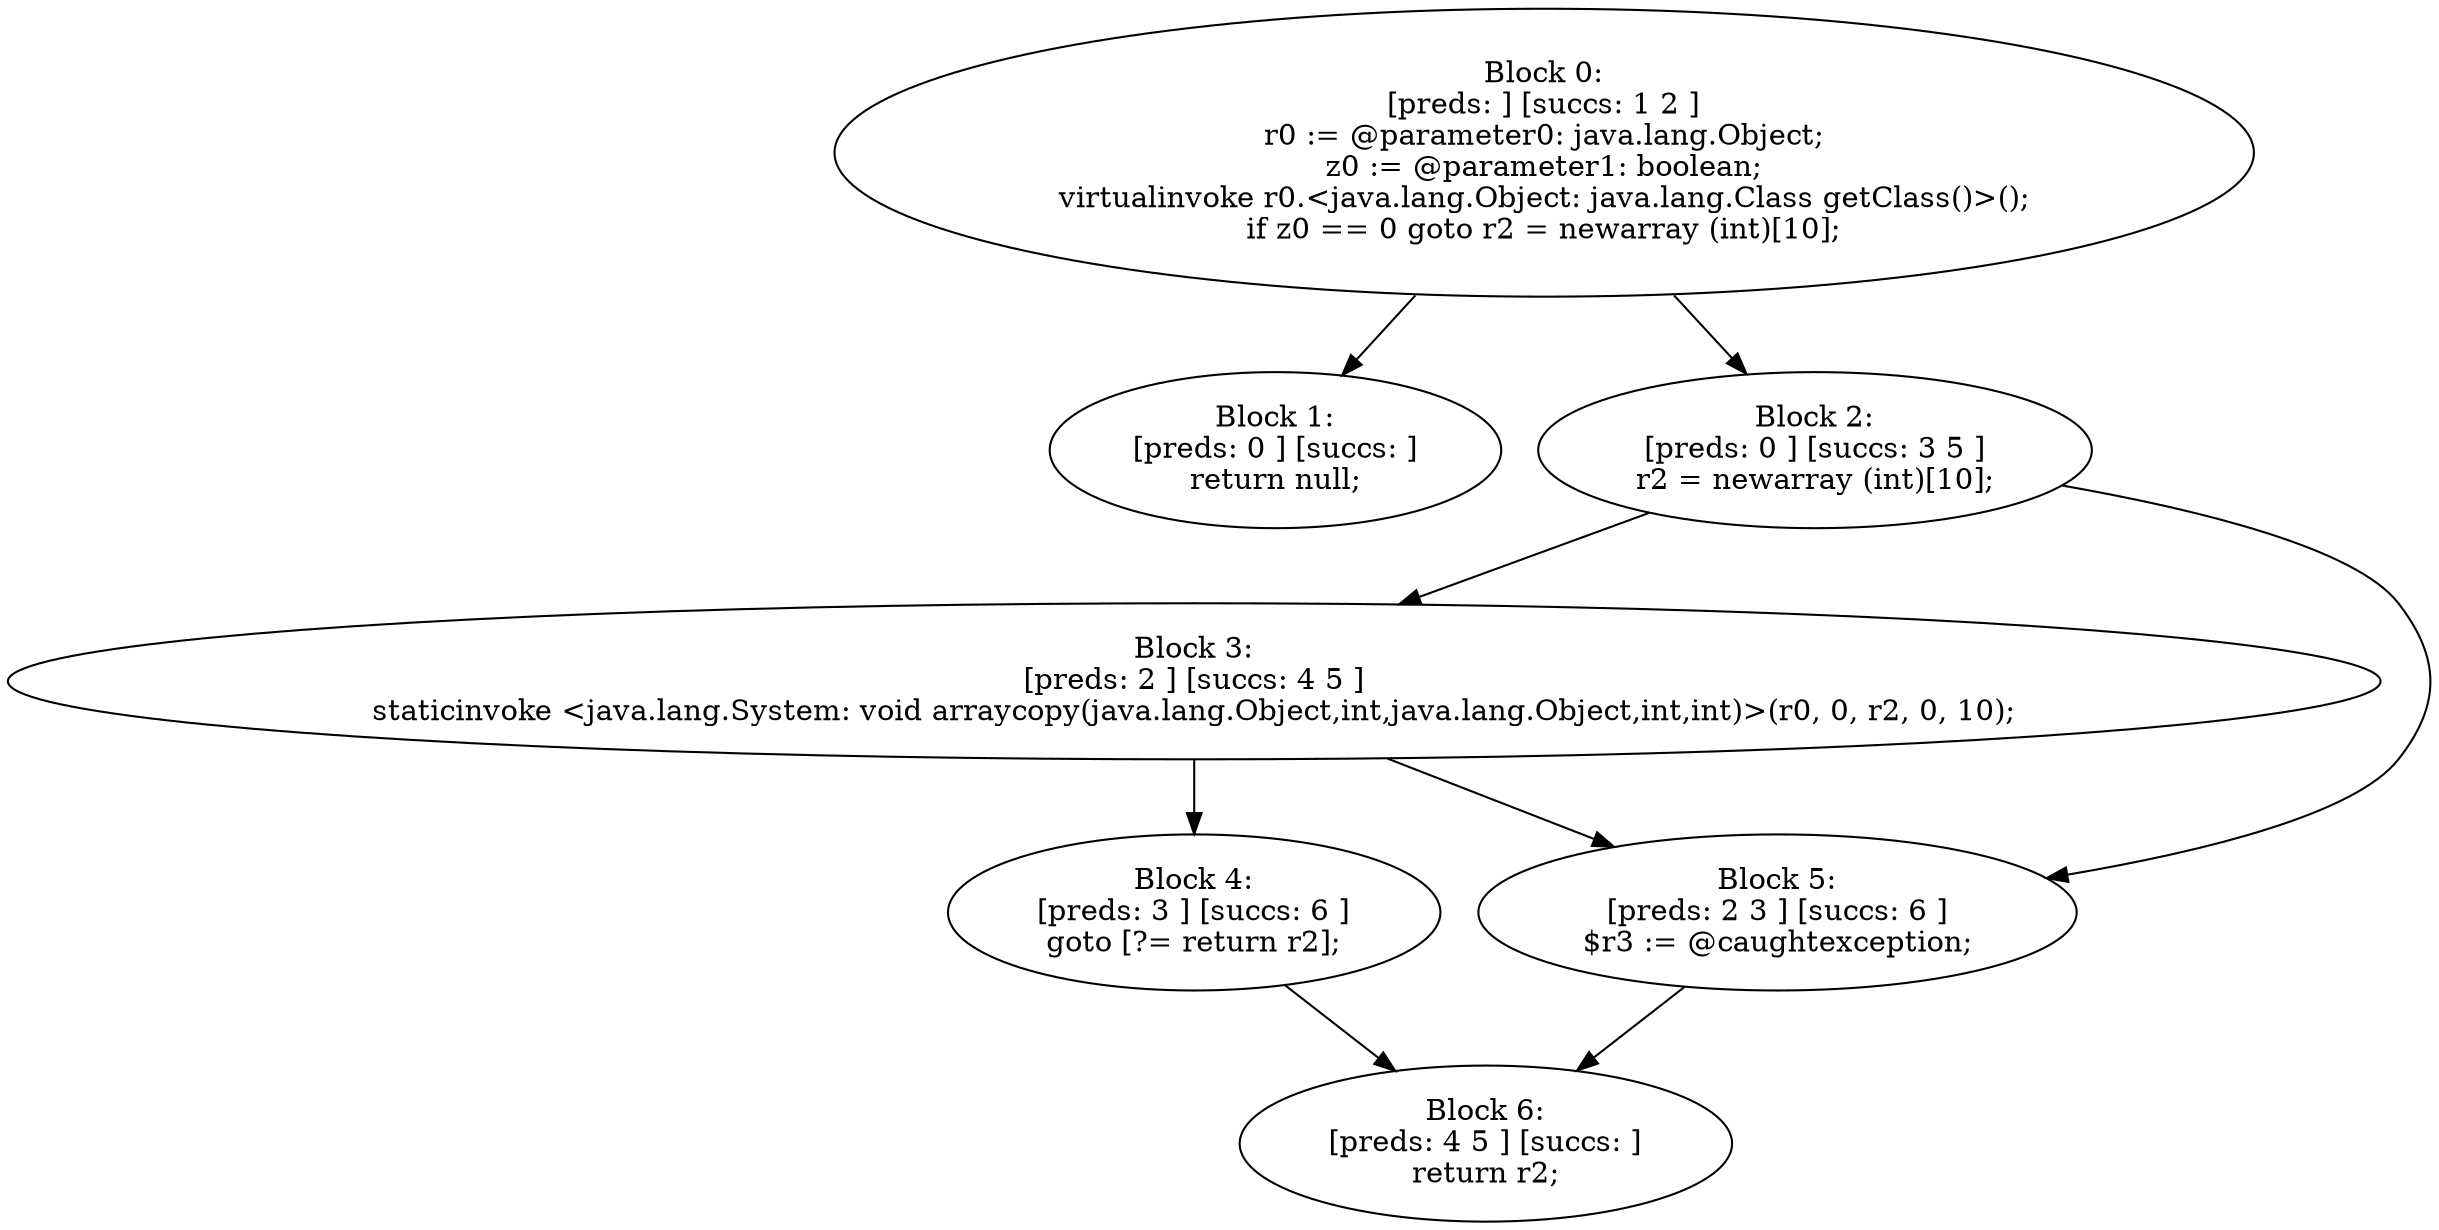 digraph "unitGraph" {
    "Block 0:
[preds: ] [succs: 1 2 ]
r0 := @parameter0: java.lang.Object;
z0 := @parameter1: boolean;
virtualinvoke r0.<java.lang.Object: java.lang.Class getClass()>();
if z0 == 0 goto r2 = newarray (int)[10];
"
    "Block 1:
[preds: 0 ] [succs: ]
return null;
"
    "Block 2:
[preds: 0 ] [succs: 3 5 ]
r2 = newarray (int)[10];
"
    "Block 3:
[preds: 2 ] [succs: 4 5 ]
staticinvoke <java.lang.System: void arraycopy(java.lang.Object,int,java.lang.Object,int,int)>(r0, 0, r2, 0, 10);
"
    "Block 4:
[preds: 3 ] [succs: 6 ]
goto [?= return r2];
"
    "Block 5:
[preds: 2 3 ] [succs: 6 ]
$r3 := @caughtexception;
"
    "Block 6:
[preds: 4 5 ] [succs: ]
return r2;
"
    "Block 0:
[preds: ] [succs: 1 2 ]
r0 := @parameter0: java.lang.Object;
z0 := @parameter1: boolean;
virtualinvoke r0.<java.lang.Object: java.lang.Class getClass()>();
if z0 == 0 goto r2 = newarray (int)[10];
"->"Block 1:
[preds: 0 ] [succs: ]
return null;
";
    "Block 0:
[preds: ] [succs: 1 2 ]
r0 := @parameter0: java.lang.Object;
z0 := @parameter1: boolean;
virtualinvoke r0.<java.lang.Object: java.lang.Class getClass()>();
if z0 == 0 goto r2 = newarray (int)[10];
"->"Block 2:
[preds: 0 ] [succs: 3 5 ]
r2 = newarray (int)[10];
";
    "Block 2:
[preds: 0 ] [succs: 3 5 ]
r2 = newarray (int)[10];
"->"Block 3:
[preds: 2 ] [succs: 4 5 ]
staticinvoke <java.lang.System: void arraycopy(java.lang.Object,int,java.lang.Object,int,int)>(r0, 0, r2, 0, 10);
";
    "Block 2:
[preds: 0 ] [succs: 3 5 ]
r2 = newarray (int)[10];
"->"Block 5:
[preds: 2 3 ] [succs: 6 ]
$r3 := @caughtexception;
";
    "Block 3:
[preds: 2 ] [succs: 4 5 ]
staticinvoke <java.lang.System: void arraycopy(java.lang.Object,int,java.lang.Object,int,int)>(r0, 0, r2, 0, 10);
"->"Block 4:
[preds: 3 ] [succs: 6 ]
goto [?= return r2];
";
    "Block 3:
[preds: 2 ] [succs: 4 5 ]
staticinvoke <java.lang.System: void arraycopy(java.lang.Object,int,java.lang.Object,int,int)>(r0, 0, r2, 0, 10);
"->"Block 5:
[preds: 2 3 ] [succs: 6 ]
$r3 := @caughtexception;
";
    "Block 4:
[preds: 3 ] [succs: 6 ]
goto [?= return r2];
"->"Block 6:
[preds: 4 5 ] [succs: ]
return r2;
";
    "Block 5:
[preds: 2 3 ] [succs: 6 ]
$r3 := @caughtexception;
"->"Block 6:
[preds: 4 5 ] [succs: ]
return r2;
";
}
